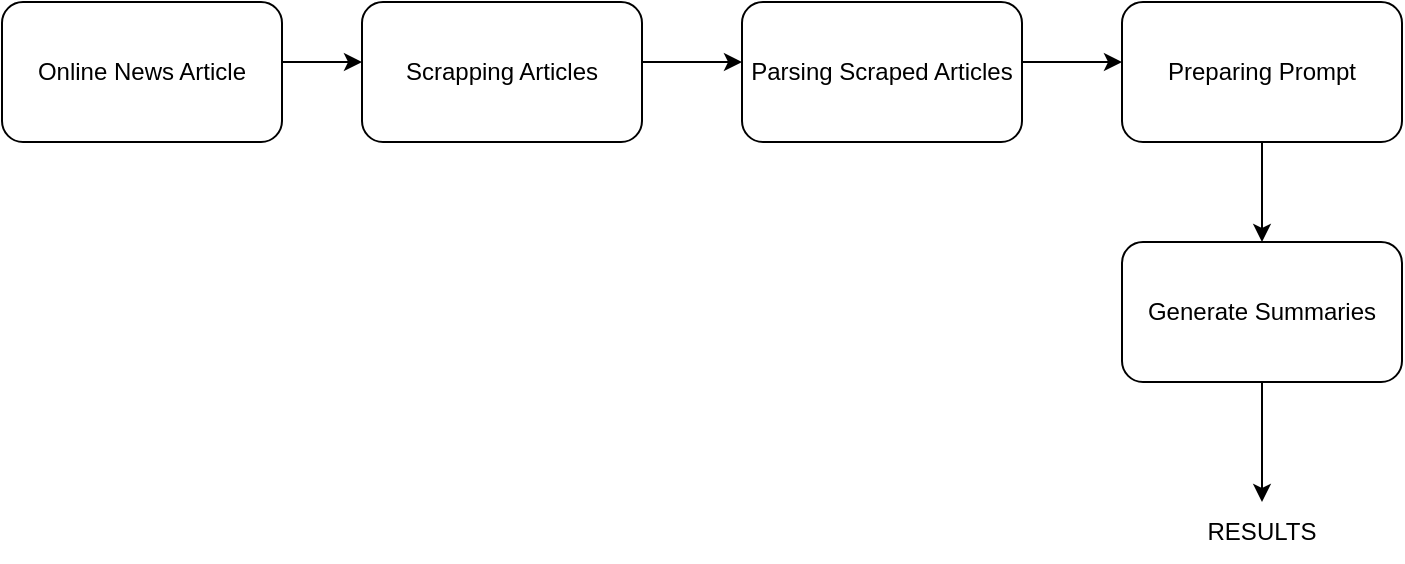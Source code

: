<mxfile version="21.6.1" type="device">
  <diagram name="Page-1" id="PD7nATB3ih_gUibyDzlU">
    <mxGraphModel dx="1434" dy="788" grid="1" gridSize="10" guides="1" tooltips="1" connect="1" arrows="1" fold="1" page="1" pageScale="1" pageWidth="827" pageHeight="1169" math="0" shadow="0">
      <root>
        <mxCell id="0" />
        <mxCell id="1" parent="0" />
        <mxCell id="T01cksxL1G_bP9nXsK0o-1" value="Online News Article" style="rounded=1;whiteSpace=wrap;html=1;" vertex="1" parent="1">
          <mxGeometry x="10" y="290" width="140" height="70" as="geometry" />
        </mxCell>
        <mxCell id="T01cksxL1G_bP9nXsK0o-3" value="Scrapping Articles" style="rounded=1;whiteSpace=wrap;html=1;" vertex="1" parent="1">
          <mxGeometry x="190" y="290" width="140" height="70" as="geometry" />
        </mxCell>
        <mxCell id="T01cksxL1G_bP9nXsK0o-5" value="" style="endArrow=classic;html=1;rounded=0;" edge="1" parent="1">
          <mxGeometry width="50" height="50" relative="1" as="geometry">
            <mxPoint x="330" y="320" as="sourcePoint" />
            <mxPoint x="380" y="320" as="targetPoint" />
          </mxGeometry>
        </mxCell>
        <mxCell id="T01cksxL1G_bP9nXsK0o-9" value="" style="endArrow=classic;html=1;rounded=0;" edge="1" parent="1">
          <mxGeometry width="50" height="50" relative="1" as="geometry">
            <mxPoint x="150" y="320" as="sourcePoint" />
            <mxPoint x="190" y="320" as="targetPoint" />
          </mxGeometry>
        </mxCell>
        <mxCell id="T01cksxL1G_bP9nXsK0o-10" value="Parsing Scraped Articles" style="rounded=1;whiteSpace=wrap;html=1;" vertex="1" parent="1">
          <mxGeometry x="380" y="290" width="140" height="70" as="geometry" />
        </mxCell>
        <mxCell id="T01cksxL1G_bP9nXsK0o-11" value="" style="endArrow=classic;html=1;rounded=0;" edge="1" parent="1">
          <mxGeometry width="50" height="50" relative="1" as="geometry">
            <mxPoint x="520" y="320" as="sourcePoint" />
            <mxPoint x="570" y="320" as="targetPoint" />
          </mxGeometry>
        </mxCell>
        <mxCell id="T01cksxL1G_bP9nXsK0o-12" value="Preparing Prompt" style="rounded=1;whiteSpace=wrap;html=1;" vertex="1" parent="1">
          <mxGeometry x="570" y="290" width="140" height="70" as="geometry" />
        </mxCell>
        <mxCell id="T01cksxL1G_bP9nXsK0o-13" value="" style="endArrow=classic;html=1;rounded=0;" edge="1" parent="1">
          <mxGeometry width="50" height="50" relative="1" as="geometry">
            <mxPoint x="640" y="360" as="sourcePoint" />
            <mxPoint x="640" y="410" as="targetPoint" />
          </mxGeometry>
        </mxCell>
        <mxCell id="T01cksxL1G_bP9nXsK0o-14" value="Generate Summaries" style="rounded=1;whiteSpace=wrap;html=1;" vertex="1" parent="1">
          <mxGeometry x="570" y="410" width="140" height="70" as="geometry" />
        </mxCell>
        <mxCell id="T01cksxL1G_bP9nXsK0o-15" value="" style="endArrow=classic;html=1;rounded=0;" edge="1" parent="1">
          <mxGeometry width="50" height="50" relative="1" as="geometry">
            <mxPoint x="640" y="480" as="sourcePoint" />
            <mxPoint x="640" y="540" as="targetPoint" />
          </mxGeometry>
        </mxCell>
        <mxCell id="T01cksxL1G_bP9nXsK0o-16" value="RESULTS" style="text;html=1;strokeColor=none;fillColor=none;align=center;verticalAlign=middle;whiteSpace=wrap;rounded=0;" vertex="1" parent="1">
          <mxGeometry x="610" y="540" width="60" height="30" as="geometry" />
        </mxCell>
      </root>
    </mxGraphModel>
  </diagram>
</mxfile>
